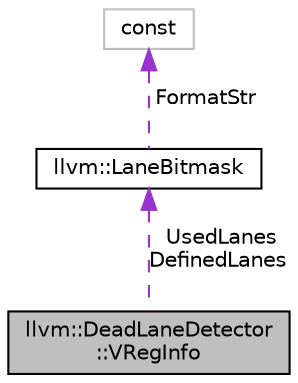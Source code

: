 digraph "llvm::DeadLaneDetector::VRegInfo"
{
 // LATEX_PDF_SIZE
  bgcolor="transparent";
  edge [fontname="Helvetica",fontsize="10",labelfontname="Helvetica",labelfontsize="10"];
  node [fontname="Helvetica",fontsize="10",shape=record];
  Node1 [label="llvm::DeadLaneDetector\l::VRegInfo",height=0.2,width=0.4,color="black", fillcolor="grey75", style="filled", fontcolor="black",tooltip="Contains a bitmask of which lanes of a given virtual register are defined and which ones are actually..."];
  Node2 -> Node1 [dir="back",color="darkorchid3",fontsize="10",style="dashed",label=" UsedLanes\nDefinedLanes" ,fontname="Helvetica"];
  Node2 [label="llvm::LaneBitmask",height=0.2,width=0.4,color="black",URL="$structllvm_1_1LaneBitmask.html",tooltip=" "];
  Node3 -> Node2 [dir="back",color="darkorchid3",fontsize="10",style="dashed",label=" FormatStr" ,fontname="Helvetica"];
  Node3 [label="const",height=0.2,width=0.4,color="grey75",tooltip=" "];
}
